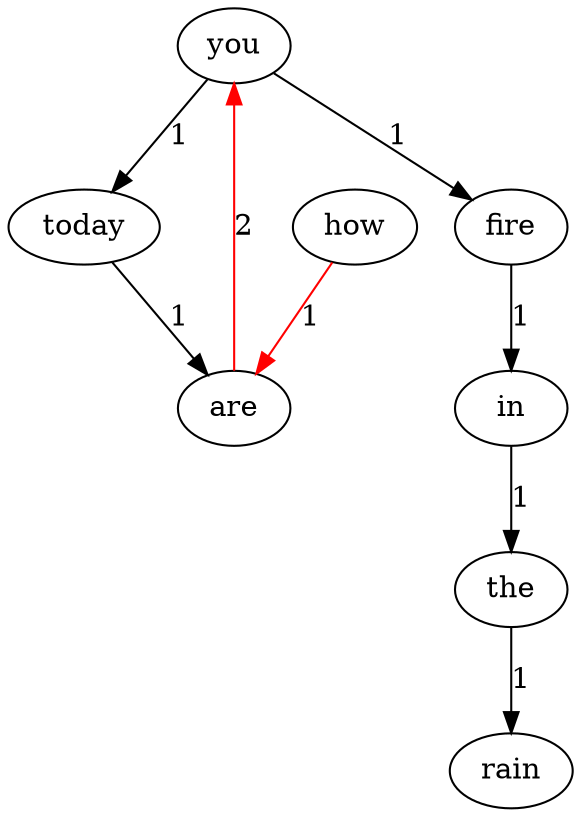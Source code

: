 digraph G {
  the [label="the"];
  how [label="how"];
  rain [label="rain"];
  are [label="are"];
  in [label="in"];
  today [label="today"];
  fire [label="fire"];
  you [label="you"];
  the -> rain [label="1", color="black"];
  how -> are [label="1", color="red"];
  are -> you [label="2", color="red"];
  in -> the [label="1", color="black"];
  today -> are [label="1", color="black"];
  fire -> in [label="1", color="black"];
  you -> today [label="1", color="black"];
  you -> fire [label="1", color="black"];
}
